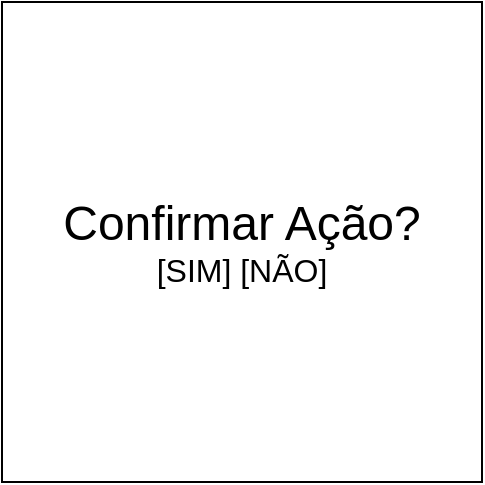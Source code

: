 <mxfile version="24.2.5" type="device">
  <diagram name="Página-1" id="LO5OeuRvCSX3KBJvfI2S">
    <mxGraphModel dx="1050" dy="621" grid="1" gridSize="10" guides="1" tooltips="1" connect="1" arrows="1" fold="1" page="1" pageScale="1" pageWidth="827" pageHeight="1169" math="0" shadow="0">
      <root>
        <mxCell id="0" />
        <mxCell id="1" parent="0" />
        <mxCell id="u4iDb1JLMoceK4KscSdg-1" value="&lt;font style=&quot;font-size: 24px;&quot;&gt;Confirmar Ação?&lt;/font&gt;&lt;div&gt;&lt;font size=&quot;3&quot;&gt;[SIM] [NÃO]&lt;/font&gt;&lt;/div&gt;" style="whiteSpace=wrap;html=1;aspect=fixed;" vertex="1" parent="1">
          <mxGeometry x="300" y="170" width="240" height="240" as="geometry" />
        </mxCell>
      </root>
    </mxGraphModel>
  </diagram>
</mxfile>
